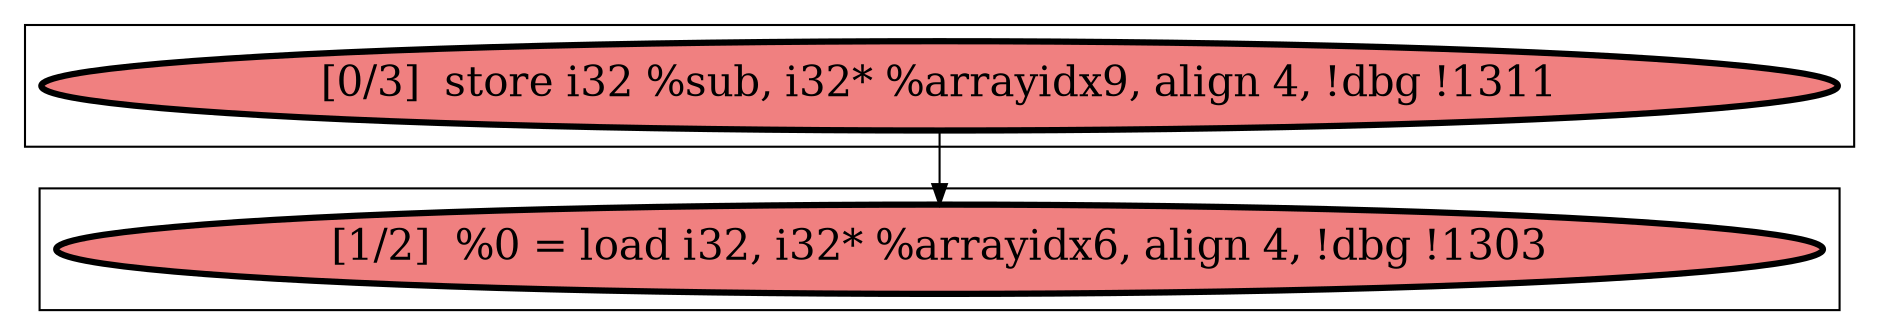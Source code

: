 
digraph G {



node29->node28 [ ]


subgraph cluster1 {


node29 [penwidth=3.0,fontsize=20,fillcolor=lightcoral,label="[0/3]  store i32 %sub, i32* %arrayidx9, align 4, !dbg !1311",shape=ellipse,style=filled ]



}

subgraph cluster0 {


node28 [penwidth=3.0,fontsize=20,fillcolor=lightcoral,label="[1/2]  %0 = load i32, i32* %arrayidx6, align 4, !dbg !1303",shape=ellipse,style=filled ]



}

}
